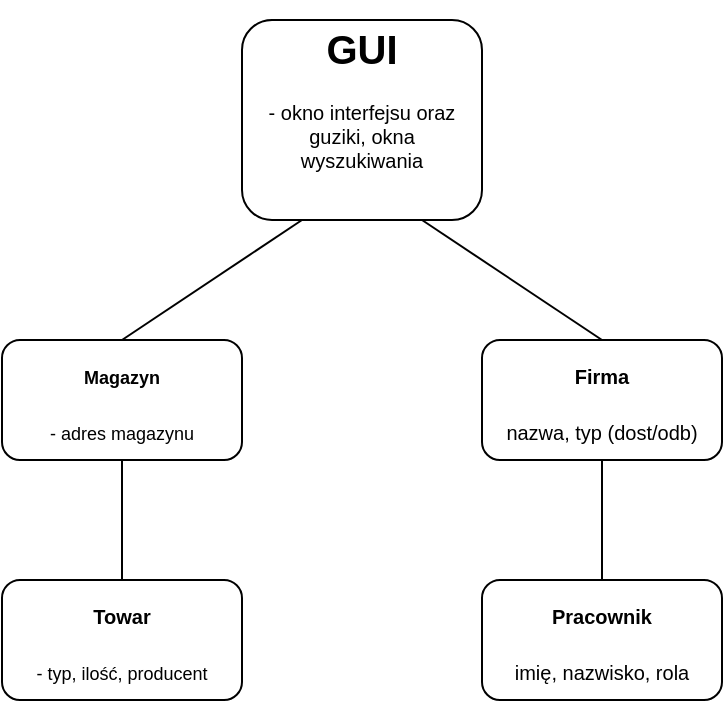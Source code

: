 <mxfile version="20.4.1" type="device"><diagram name="Page-1" id="9f46799a-70d6-7492-0946-bef42562c5a5"><mxGraphModel dx="789" dy="437" grid="1" gridSize="10" guides="1" tooltips="1" connect="1" arrows="1" fold="1" page="1" pageScale="1" pageWidth="1100" pageHeight="850" background="none" math="0" shadow="0"><root><mxCell id="0"/><mxCell id="1" parent="0"/><mxCell id="cDBRWtXGGAJhZaAmufAw-1" value="" style="rounded=1;whiteSpace=wrap;html=1;" vertex="1" parent="1"><mxGeometry x="490" y="50" width="120" height="100" as="geometry"/></mxCell><mxCell id="cDBRWtXGGAJhZaAmufAw-2" value="" style="rounded=1;whiteSpace=wrap;html=1;" vertex="1" parent="1"><mxGeometry x="370" y="210" width="120" height="60" as="geometry"/></mxCell><mxCell id="cDBRWtXGGAJhZaAmufAw-3" value="" style="rounded=1;whiteSpace=wrap;html=1;" vertex="1" parent="1"><mxGeometry x="610" y="210" width="120" height="60" as="geometry"/></mxCell><mxCell id="cDBRWtXGGAJhZaAmufAw-4" value="" style="rounded=1;whiteSpace=wrap;html=1;" vertex="1" parent="1"><mxGeometry x="370" y="330" width="120" height="60" as="geometry"/></mxCell><mxCell id="cDBRWtXGGAJhZaAmufAw-5" value="" style="rounded=1;whiteSpace=wrap;html=1;" vertex="1" parent="1"><mxGeometry x="610" y="330" width="120" height="60" as="geometry"/></mxCell><mxCell id="cDBRWtXGGAJhZaAmufAw-10" value="" style="endArrow=none;html=1;rounded=0;entryX=0.25;entryY=1;entryDx=0;entryDy=0;exitX=0.5;exitY=0;exitDx=0;exitDy=0;" edge="1" parent="1" source="cDBRWtXGGAJhZaAmufAw-2" target="cDBRWtXGGAJhZaAmufAw-1"><mxGeometry width="50" height="50" relative="1" as="geometry"><mxPoint x="520" y="470" as="sourcePoint"/><mxPoint x="560" y="149" as="targetPoint"/><Array as="points"/></mxGeometry></mxCell><mxCell id="cDBRWtXGGAJhZaAmufAw-11" value="" style="endArrow=none;html=1;rounded=0;entryX=0.75;entryY=1;entryDx=0;entryDy=0;exitX=0.5;exitY=0;exitDx=0;exitDy=0;" edge="1" parent="1" source="cDBRWtXGGAJhZaAmufAw-3" target="cDBRWtXGGAJhZaAmufAw-1"><mxGeometry width="50" height="50" relative="1" as="geometry"><mxPoint x="520" y="470" as="sourcePoint"/><mxPoint x="570" y="420" as="targetPoint"/></mxGeometry></mxCell><mxCell id="cDBRWtXGGAJhZaAmufAw-16" value="&lt;h1&gt;GUI&lt;/h1&gt;&lt;p&gt;- okno interfejsu oraz guziki, okna wyszukiwania&lt;/p&gt;" style="text;html=1;strokeColor=none;fillColor=none;spacing=5;spacingTop=-20;whiteSpace=wrap;overflow=hidden;rounded=0;fontFamily=Helvetica;fontSize=10;align=center;" vertex="1" parent="1"><mxGeometry x="490" y="50" width="120" height="100" as="geometry"/></mxCell><mxCell id="cDBRWtXGGAJhZaAmufAw-17" value="&lt;h1&gt;&lt;font style=&quot;line-height: 0.9; font-size: 9px;&quot;&gt;Magazyn&lt;/font&gt;&lt;/h1&gt;&lt;div&gt;&lt;font style=&quot;line-height: 0.9; font-size: 9px;&quot;&gt;- adres magazynu&lt;/font&gt;&lt;/div&gt;" style="text;html=1;strokeColor=none;fillColor=none;spacing=5;spacingTop=-20;whiteSpace=wrap;overflow=hidden;rounded=0;fontFamily=Helvetica;fontSize=10;align=center;" vertex="1" parent="1"><mxGeometry x="370" y="210" width="120" height="60" as="geometry"/></mxCell><mxCell id="cDBRWtXGGAJhZaAmufAw-20" value="&lt;h1&gt;&lt;font size=&quot;1&quot;&gt;Towar&lt;/font&gt;&lt;/h1&gt;&lt;div&gt;&lt;font style=&quot;line-height: 0.9; font-size: 9px;&quot;&gt;- typ, ilość, producent&lt;/font&gt;&lt;/div&gt;" style="text;html=1;strokeColor=none;fillColor=none;spacing=5;spacingTop=-20;whiteSpace=wrap;overflow=hidden;rounded=0;fontFamily=Helvetica;fontSize=10;align=center;" vertex="1" parent="1"><mxGeometry x="370" y="330" width="120" height="60" as="geometry"/></mxCell><mxCell id="cDBRWtXGGAJhZaAmufAw-21" value="&lt;h1&gt;&lt;font size=&quot;1&quot;&gt;Firma&lt;/font&gt;&lt;/h1&gt;&lt;div&gt;&lt;font size=&quot;1&quot;&gt;nazwa, typ (dost/odb)&lt;/font&gt;&lt;/div&gt;" style="text;html=1;strokeColor=none;fillColor=none;spacing=5;spacingTop=-20;whiteSpace=wrap;overflow=hidden;rounded=0;fontFamily=Helvetica;fontSize=10;align=center;" vertex="1" parent="1"><mxGeometry x="610" y="210" width="120" height="60" as="geometry"/></mxCell><mxCell id="cDBRWtXGGAJhZaAmufAw-22" value="&lt;h1&gt;&lt;font size=&quot;1&quot;&gt;Pracownik&lt;/font&gt;&lt;/h1&gt;&lt;div&gt;&lt;font size=&quot;1&quot;&gt;imię, nazwisko, rola&lt;/font&gt;&lt;/div&gt;" style="text;html=1;strokeColor=none;fillColor=none;spacing=5;spacingTop=-20;whiteSpace=wrap;overflow=hidden;rounded=0;fontFamily=Helvetica;fontSize=10;align=center;" vertex="1" parent="1"><mxGeometry x="610" y="330" width="120" height="60" as="geometry"/></mxCell><mxCell id="cDBRWtXGGAJhZaAmufAw-23" value="" style="endArrow=none;html=1;rounded=0;fontFamily=Helvetica;fontSize=7;exitX=0.5;exitY=1;exitDx=0;exitDy=0;entryX=0.5;entryY=0;entryDx=0;entryDy=0;" edge="1" parent="1" source="cDBRWtXGGAJhZaAmufAw-17" target="cDBRWtXGGAJhZaAmufAw-20"><mxGeometry width="50" height="50" relative="1" as="geometry"><mxPoint x="560" y="300" as="sourcePoint"/><mxPoint x="610" y="250" as="targetPoint"/></mxGeometry></mxCell><mxCell id="cDBRWtXGGAJhZaAmufAw-24" value="" style="endArrow=none;html=1;rounded=0;fontFamily=Helvetica;fontSize=7;entryX=0.5;entryY=1;entryDx=0;entryDy=0;exitX=0.5;exitY=0;exitDx=0;exitDy=0;" edge="1" parent="1" source="cDBRWtXGGAJhZaAmufAw-22" target="cDBRWtXGGAJhZaAmufAw-21"><mxGeometry width="50" height="50" relative="1" as="geometry"><mxPoint x="560" y="300" as="sourcePoint"/><mxPoint x="610" y="250" as="targetPoint"/></mxGeometry></mxCell></root></mxGraphModel></diagram></mxfile>